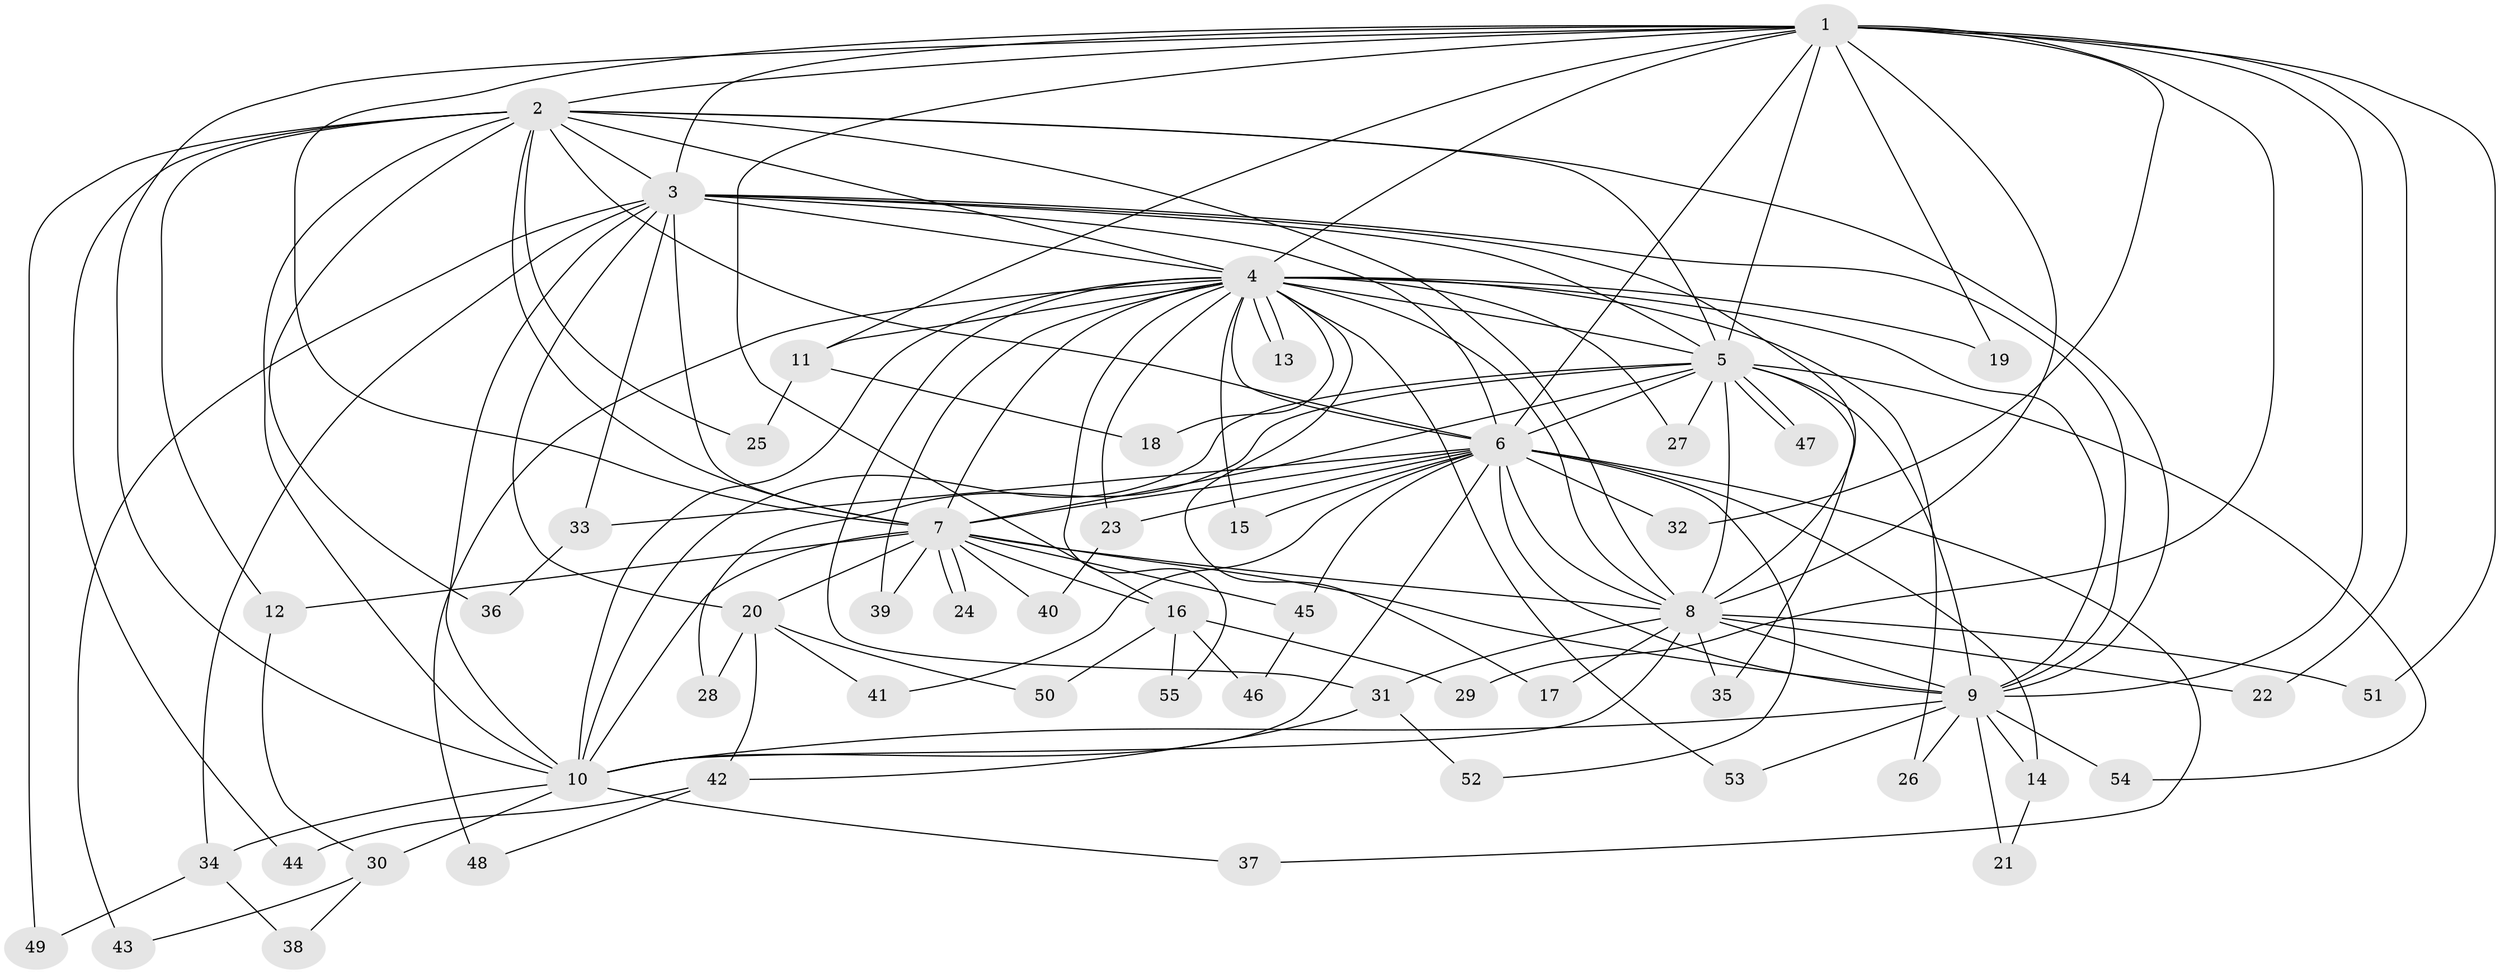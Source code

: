 // coarse degree distribution, {12: 0.025, 15: 0.025, 9: 0.025, 19: 0.025, 17: 0.05, 13: 0.025, 3: 0.1, 2: 0.55, 1: 0.05, 6: 0.025, 4: 0.1}
// Generated by graph-tools (version 1.1) at 2025/51/02/27/25 19:51:47]
// undirected, 55 vertices, 135 edges
graph export_dot {
graph [start="1"]
  node [color=gray90,style=filled];
  1;
  2;
  3;
  4;
  5;
  6;
  7;
  8;
  9;
  10;
  11;
  12;
  13;
  14;
  15;
  16;
  17;
  18;
  19;
  20;
  21;
  22;
  23;
  24;
  25;
  26;
  27;
  28;
  29;
  30;
  31;
  32;
  33;
  34;
  35;
  36;
  37;
  38;
  39;
  40;
  41;
  42;
  43;
  44;
  45;
  46;
  47;
  48;
  49;
  50;
  51;
  52;
  53;
  54;
  55;
  1 -- 2;
  1 -- 3;
  1 -- 4;
  1 -- 5;
  1 -- 6;
  1 -- 7;
  1 -- 8;
  1 -- 9;
  1 -- 10;
  1 -- 11;
  1 -- 16;
  1 -- 19;
  1 -- 22;
  1 -- 29;
  1 -- 32;
  1 -- 51;
  2 -- 3;
  2 -- 4;
  2 -- 5;
  2 -- 6;
  2 -- 7;
  2 -- 8;
  2 -- 9;
  2 -- 10;
  2 -- 12;
  2 -- 25;
  2 -- 36;
  2 -- 44;
  2 -- 49;
  3 -- 4;
  3 -- 5;
  3 -- 6;
  3 -- 7;
  3 -- 8;
  3 -- 9;
  3 -- 10;
  3 -- 20;
  3 -- 33;
  3 -- 34;
  3 -- 43;
  4 -- 5;
  4 -- 6;
  4 -- 7;
  4 -- 8;
  4 -- 9;
  4 -- 10;
  4 -- 11;
  4 -- 13;
  4 -- 13;
  4 -- 15;
  4 -- 17;
  4 -- 18;
  4 -- 19;
  4 -- 23;
  4 -- 26;
  4 -- 27;
  4 -- 31;
  4 -- 39;
  4 -- 48;
  4 -- 53;
  4 -- 55;
  5 -- 6;
  5 -- 7;
  5 -- 8;
  5 -- 9;
  5 -- 10;
  5 -- 27;
  5 -- 28;
  5 -- 35;
  5 -- 47;
  5 -- 47;
  5 -- 54;
  6 -- 7;
  6 -- 8;
  6 -- 9;
  6 -- 10;
  6 -- 14;
  6 -- 15;
  6 -- 23;
  6 -- 32;
  6 -- 33;
  6 -- 37;
  6 -- 41;
  6 -- 45;
  6 -- 52;
  7 -- 8;
  7 -- 9;
  7 -- 10;
  7 -- 12;
  7 -- 16;
  7 -- 20;
  7 -- 24;
  7 -- 24;
  7 -- 39;
  7 -- 40;
  7 -- 45;
  8 -- 9;
  8 -- 10;
  8 -- 17;
  8 -- 22;
  8 -- 31;
  8 -- 35;
  8 -- 51;
  9 -- 10;
  9 -- 14;
  9 -- 21;
  9 -- 26;
  9 -- 53;
  9 -- 54;
  10 -- 30;
  10 -- 34;
  10 -- 37;
  11 -- 18;
  11 -- 25;
  12 -- 30;
  14 -- 21;
  16 -- 29;
  16 -- 46;
  16 -- 50;
  16 -- 55;
  20 -- 28;
  20 -- 41;
  20 -- 42;
  20 -- 50;
  23 -- 40;
  30 -- 38;
  30 -- 43;
  31 -- 42;
  31 -- 52;
  33 -- 36;
  34 -- 38;
  34 -- 49;
  42 -- 44;
  42 -- 48;
  45 -- 46;
}
